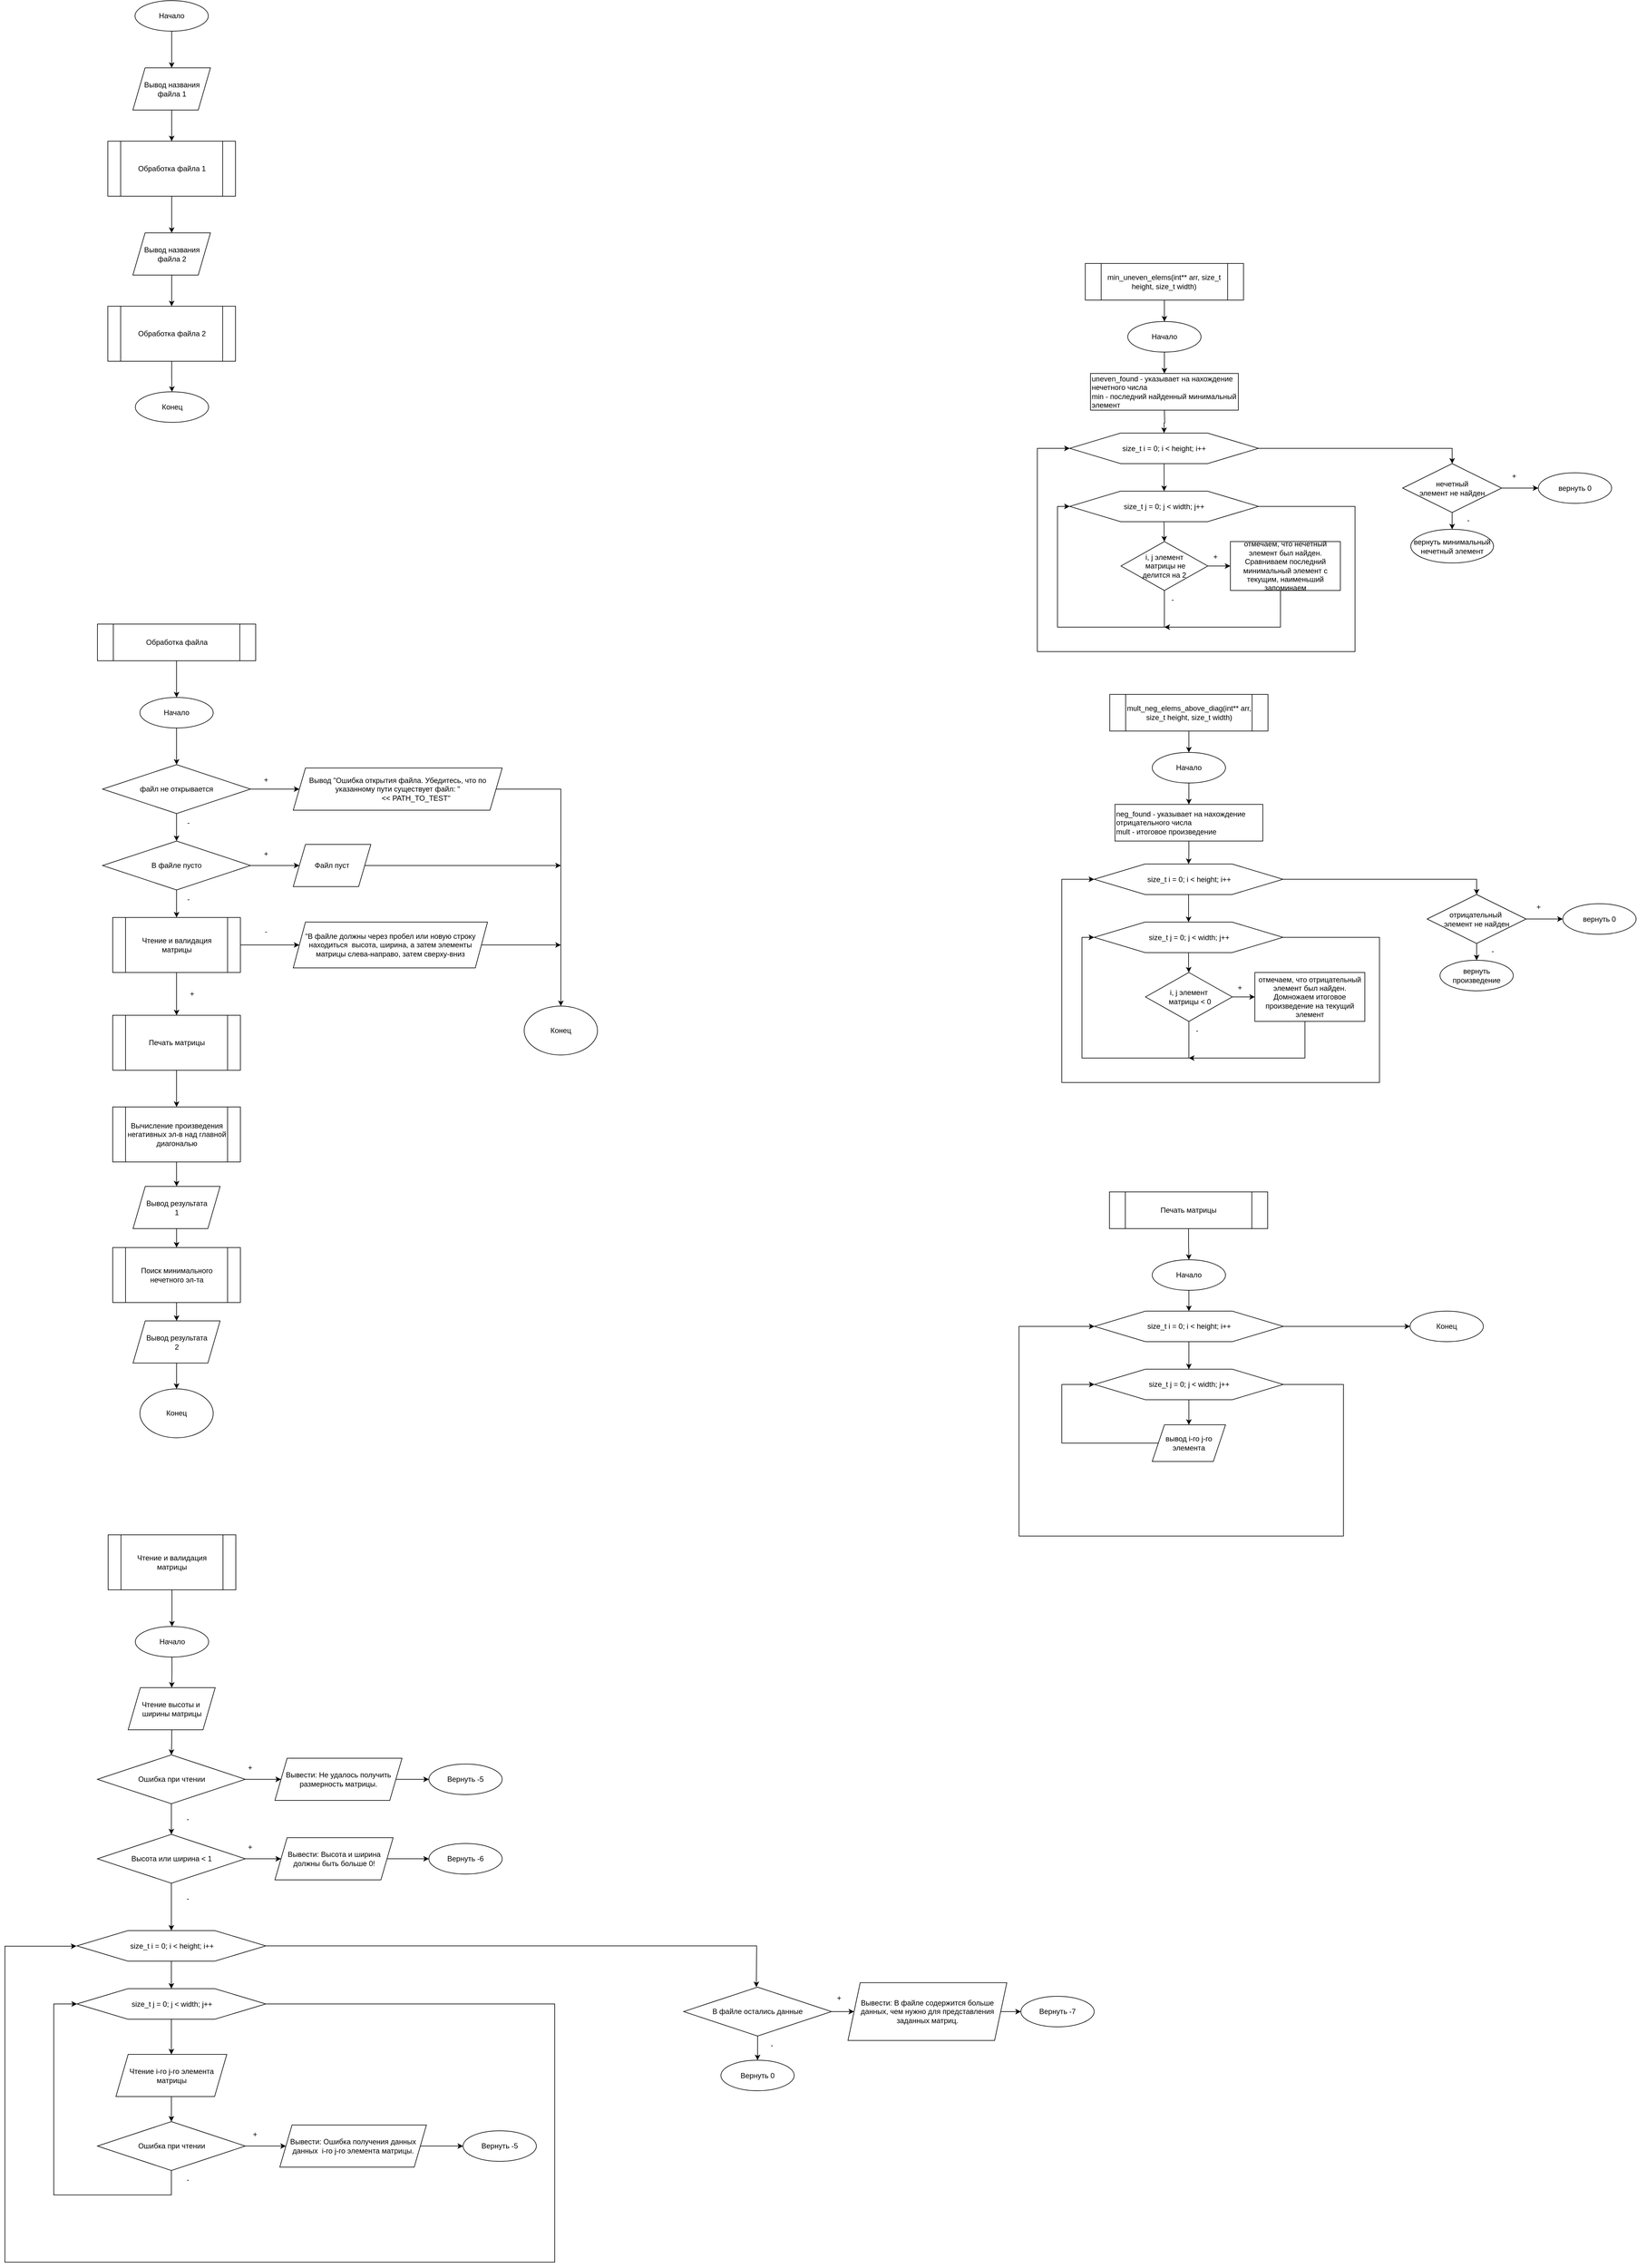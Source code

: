 <mxfile version="24.8.3">
  <diagram name="Страница — 1" id="9G-bXvZrP8w4JmJBsMfP">
    <mxGraphModel dx="5083" dy="4059" grid="1" gridSize="10" guides="1" tooltips="1" connect="1" arrows="1" fold="1" page="1" pageScale="1" pageWidth="827" pageHeight="1169" math="0" shadow="0">
      <root>
        <mxCell id="0" />
        <mxCell id="1" parent="0" />
        <mxCell id="0DGJA78Qrq_MLP5SyFKM-1" value="" style="edgeStyle=orthogonalEdgeStyle;rounded=0;orthogonalLoop=1;jettySize=auto;html=1;" parent="1" source="0DGJA78Qrq_MLP5SyFKM-2" target="0DGJA78Qrq_MLP5SyFKM-5" edge="1">
          <mxGeometry relative="1" as="geometry" />
        </mxCell>
        <mxCell id="0DGJA78Qrq_MLP5SyFKM-2" value="Начало" style="ellipse;whiteSpace=wrap;html=1;" parent="1" vertex="1">
          <mxGeometry x="351" y="20" width="120" height="50" as="geometry" />
        </mxCell>
        <mxCell id="0DGJA78Qrq_MLP5SyFKM-3" style="edgeStyle=orthogonalEdgeStyle;rounded=0;orthogonalLoop=1;jettySize=auto;html=1;" parent="1" source="0DGJA78Qrq_MLP5SyFKM-5" target="0DGJA78Qrq_MLP5SyFKM-7" edge="1">
          <mxGeometry relative="1" as="geometry" />
        </mxCell>
        <mxCell id="0DGJA78Qrq_MLP5SyFKM-4" style="edgeStyle=orthogonalEdgeStyle;rounded=0;orthogonalLoop=1;jettySize=auto;html=1;" parent="1" source="0DGJA78Qrq_MLP5SyFKM-5" target="0DGJA78Qrq_MLP5SyFKM-12" edge="1">
          <mxGeometry relative="1" as="geometry" />
        </mxCell>
        <mxCell id="0DGJA78Qrq_MLP5SyFKM-5" value="файл не открывается" style="rhombus;whiteSpace=wrap;html=1;" parent="1" vertex="1">
          <mxGeometry x="290" y="130" width="242" height="80" as="geometry" />
        </mxCell>
        <mxCell id="0DGJA78Qrq_MLP5SyFKM-6" style="edgeStyle=orthogonalEdgeStyle;rounded=0;orthogonalLoop=1;jettySize=auto;html=1;entryX=0.5;entryY=0;entryDx=0;entryDy=0;" parent="1" source="0DGJA78Qrq_MLP5SyFKM-7" target="0DGJA78Qrq_MLP5SyFKM-34" edge="1">
          <mxGeometry relative="1" as="geometry">
            <mxPoint x="1040" y="300" as="targetPoint" />
            <Array as="points">
              <mxPoint x="1040" y="170" />
            </Array>
          </mxGeometry>
        </mxCell>
        <mxCell id="0DGJA78Qrq_MLP5SyFKM-7" value="Вывод &quot;&lt;span style=&quot;background-color: initial;&quot;&gt;Ошибка открытия файла. Убедитесь, что по указанному пути существует файл: &quot;&lt;/span&gt;&lt;div&gt;&amp;nbsp; &amp;nbsp; &amp;nbsp; &amp;nbsp; &amp;nbsp; &amp;nbsp; &amp;nbsp; &amp;nbsp; &amp;nbsp; &amp;lt;&amp;lt; PATH_TO_TEST&quot;&lt;/div&gt;" style="shape=parallelogram;perimeter=parallelogramPerimeter;whiteSpace=wrap;html=1;fixedSize=1;" parent="1" vertex="1">
          <mxGeometry x="602" y="135.5" width="342" height="69" as="geometry" />
        </mxCell>
        <mxCell id="0DGJA78Qrq_MLP5SyFKM-8" style="edgeStyle=orthogonalEdgeStyle;rounded=0;orthogonalLoop=1;jettySize=auto;html=1;" parent="1" source="0DGJA78Qrq_MLP5SyFKM-12" target="0DGJA78Qrq_MLP5SyFKM-10" edge="1">
          <mxGeometry relative="1" as="geometry" />
        </mxCell>
        <mxCell id="0DGJA78Qrq_MLP5SyFKM-9" style="edgeStyle=orthogonalEdgeStyle;rounded=0;orthogonalLoop=1;jettySize=auto;html=1;" parent="1" source="0DGJA78Qrq_MLP5SyFKM-10" edge="1">
          <mxGeometry relative="1" as="geometry">
            <mxPoint x="1040.0" y="295" as="targetPoint" />
          </mxGeometry>
        </mxCell>
        <mxCell id="0DGJA78Qrq_MLP5SyFKM-10" value="Файл пуст" style="shape=parallelogram;perimeter=parallelogramPerimeter;whiteSpace=wrap;html=1;fixedSize=1;" parent="1" vertex="1">
          <mxGeometry x="602" y="260.5" width="127" height="69" as="geometry" />
        </mxCell>
        <mxCell id="0DGJA78Qrq_MLP5SyFKM-11" value="" style="edgeStyle=orthogonalEdgeStyle;rounded=0;orthogonalLoop=1;jettySize=auto;html=1;" parent="1" source="0DGJA78Qrq_MLP5SyFKM-12" target="0DGJA78Qrq_MLP5SyFKM-15" edge="1">
          <mxGeometry relative="1" as="geometry" />
        </mxCell>
        <mxCell id="0DGJA78Qrq_MLP5SyFKM-12" value="В файле пусто" style="rhombus;whiteSpace=wrap;html=1;" parent="1" vertex="1">
          <mxGeometry x="290" y="255" width="242" height="80" as="geometry" />
        </mxCell>
        <mxCell id="0DGJA78Qrq_MLP5SyFKM-13" value="" style="edgeStyle=orthogonalEdgeStyle;rounded=0;orthogonalLoop=1;jettySize=auto;html=1;" parent="1" source="0DGJA78Qrq_MLP5SyFKM-15" target="0DGJA78Qrq_MLP5SyFKM-17" edge="1">
          <mxGeometry relative="1" as="geometry" />
        </mxCell>
        <mxCell id="0DGJA78Qrq_MLP5SyFKM-14" value="" style="edgeStyle=orthogonalEdgeStyle;rounded=0;orthogonalLoop=1;jettySize=auto;html=1;" parent="1" source="0DGJA78Qrq_MLP5SyFKM-15" edge="1">
          <mxGeometry relative="1" as="geometry">
            <mxPoint x="411.0" y="540" as="targetPoint" />
          </mxGeometry>
        </mxCell>
        <mxCell id="0DGJA78Qrq_MLP5SyFKM-15" value="Чтение и валидация матрицы" style="shape=process;whiteSpace=wrap;html=1;backgroundOutline=1;" parent="1" vertex="1">
          <mxGeometry x="306.5" y="380" width="209" height="90" as="geometry" />
        </mxCell>
        <mxCell id="0DGJA78Qrq_MLP5SyFKM-16" style="edgeStyle=orthogonalEdgeStyle;rounded=0;orthogonalLoop=1;jettySize=auto;html=1;" parent="1" source="0DGJA78Qrq_MLP5SyFKM-17" edge="1">
          <mxGeometry relative="1" as="geometry">
            <mxPoint x="1040.0" y="425" as="targetPoint" />
          </mxGeometry>
        </mxCell>
        <mxCell id="0DGJA78Qrq_MLP5SyFKM-17" value="&quot;В файле должны через пробел или новую строку находиться&amp;nbsp; высота, ширина, а затем элементы матрицы слева-направо, затем сверху-вниз" style="shape=parallelogram;perimeter=parallelogramPerimeter;whiteSpace=wrap;html=1;fixedSize=1;" parent="1" vertex="1">
          <mxGeometry x="602" y="387.5" width="318" height="75" as="geometry" />
        </mxCell>
        <mxCell id="0DGJA78Qrq_MLP5SyFKM-34" value="Конец" style="ellipse;whiteSpace=wrap;html=1;" parent="1" vertex="1">
          <mxGeometry x="980" y="525" width="120" height="80" as="geometry" />
        </mxCell>
        <mxCell id="0DGJA78Qrq_MLP5SyFKM-43" value="+" style="text;html=1;align=center;verticalAlign=middle;resizable=0;points=[];autosize=1;strokeColor=none;fillColor=none;" parent="1" vertex="1">
          <mxGeometry x="542" y="140" width="30" height="30" as="geometry" />
        </mxCell>
        <mxCell id="0DGJA78Qrq_MLP5SyFKM-44" value="-" style="text;html=1;align=center;verticalAlign=middle;resizable=0;points=[];autosize=1;strokeColor=none;fillColor=none;" parent="1" vertex="1">
          <mxGeometry x="415" y="210" width="30" height="30" as="geometry" />
        </mxCell>
        <mxCell id="0DGJA78Qrq_MLP5SyFKM-48" value="+" style="text;html=1;align=center;verticalAlign=middle;resizable=0;points=[];autosize=1;strokeColor=none;fillColor=none;" parent="1" vertex="1">
          <mxGeometry x="542" y="260.5" width="30" height="30" as="geometry" />
        </mxCell>
        <mxCell id="0DGJA78Qrq_MLP5SyFKM-49" value="-" style="text;html=1;align=center;verticalAlign=middle;resizable=0;points=[];autosize=1;strokeColor=none;fillColor=none;" parent="1" vertex="1">
          <mxGeometry x="415" y="335" width="30" height="30" as="geometry" />
        </mxCell>
        <mxCell id="0DGJA78Qrq_MLP5SyFKM-159" value="" style="edgeStyle=orthogonalEdgeStyle;rounded=0;orthogonalLoop=1;jettySize=auto;html=1;" parent="1" source="0DGJA78Qrq_MLP5SyFKM-160" target="0DGJA78Qrq_MLP5SyFKM-162" edge="1">
          <mxGeometry relative="1" as="geometry" />
        </mxCell>
        <mxCell id="0DGJA78Qrq_MLP5SyFKM-160" value="mult_neg_elems_above_diag(int** arr, size_t height, size_t width)" style="shape=process;whiteSpace=wrap;html=1;backgroundOutline=1;" parent="1" vertex="1">
          <mxGeometry x="1938.5" y="15" width="259" height="60" as="geometry" />
        </mxCell>
        <mxCell id="0DGJA78Qrq_MLP5SyFKM-161" value="" style="edgeStyle=orthogonalEdgeStyle;rounded=0;orthogonalLoop=1;jettySize=auto;html=1;" parent="1" source="0DGJA78Qrq_MLP5SyFKM-162" target="0DGJA78Qrq_MLP5SyFKM-164" edge="1">
          <mxGeometry relative="1" as="geometry" />
        </mxCell>
        <mxCell id="0DGJA78Qrq_MLP5SyFKM-162" value="Начало" style="ellipse;whiteSpace=wrap;html=1;" parent="1" vertex="1">
          <mxGeometry x="2008" y="110" width="120" height="50" as="geometry" />
        </mxCell>
        <mxCell id="0DGJA78Qrq_MLP5SyFKM-163" value="" style="edgeStyle=orthogonalEdgeStyle;rounded=0;orthogonalLoop=1;jettySize=auto;html=1;" parent="1" source="0DGJA78Qrq_MLP5SyFKM-164" target="0DGJA78Qrq_MLP5SyFKM-167" edge="1">
          <mxGeometry relative="1" as="geometry" />
        </mxCell>
        <mxCell id="0DGJA78Qrq_MLP5SyFKM-164" value="neg_found - указывает на нахождение отрицательного числа&lt;div&gt;mult - итоговое произведение&lt;/div&gt;" style="rounded=0;whiteSpace=wrap;html=1;align=left;" parent="1" vertex="1">
          <mxGeometry x="1947" y="195" width="242" height="60" as="geometry" />
        </mxCell>
        <mxCell id="0DGJA78Qrq_MLP5SyFKM-165" value="" style="edgeStyle=orthogonalEdgeStyle;rounded=0;orthogonalLoop=1;jettySize=auto;html=1;" parent="1" source="0DGJA78Qrq_MLP5SyFKM-167" target="0DGJA78Qrq_MLP5SyFKM-170" edge="1">
          <mxGeometry relative="1" as="geometry" />
        </mxCell>
        <mxCell id="0DGJA78Qrq_MLP5SyFKM-166" value="" style="edgeStyle=orthogonalEdgeStyle;rounded=0;orthogonalLoop=1;jettySize=auto;html=1;entryX=0.5;entryY=0;entryDx=0;entryDy=0;" parent="1" source="0DGJA78Qrq_MLP5SyFKM-167" target="0DGJA78Qrq_MLP5SyFKM-178" edge="1">
          <mxGeometry relative="1" as="geometry">
            <mxPoint x="2480" y="318" as="targetPoint" />
          </mxGeometry>
        </mxCell>
        <mxCell id="0DGJA78Qrq_MLP5SyFKM-167" value="size_t i = 0; i &amp;lt; height; i++" style="verticalLabelPosition=middle;verticalAlign=middle;html=1;shape=hexagon;perimeter=hexagonPerimeter2;arcSize=6;size=0.27;labelPosition=center;align=center;" parent="1" vertex="1">
          <mxGeometry x="1913" y="292.5" width="309" height="50" as="geometry" />
        </mxCell>
        <mxCell id="0DGJA78Qrq_MLP5SyFKM-168" value="" style="edgeStyle=orthogonalEdgeStyle;rounded=0;orthogonalLoop=1;jettySize=auto;html=1;" parent="1" source="0DGJA78Qrq_MLP5SyFKM-170" target="0DGJA78Qrq_MLP5SyFKM-173" edge="1">
          <mxGeometry relative="1" as="geometry" />
        </mxCell>
        <mxCell id="0DGJA78Qrq_MLP5SyFKM-169" style="edgeStyle=orthogonalEdgeStyle;rounded=0;orthogonalLoop=1;jettySize=auto;html=1;exitX=1;exitY=0.5;exitDx=0;exitDy=0;entryX=0;entryY=0.5;entryDx=0;entryDy=0;" parent="1" source="0DGJA78Qrq_MLP5SyFKM-170" target="0DGJA78Qrq_MLP5SyFKM-167" edge="1">
          <mxGeometry relative="1" as="geometry">
            <Array as="points">
              <mxPoint x="2380" y="412" />
              <mxPoint x="2380" y="650" />
              <mxPoint x="1860" y="650" />
              <mxPoint x="1860" y="318" />
            </Array>
          </mxGeometry>
        </mxCell>
        <mxCell id="0DGJA78Qrq_MLP5SyFKM-170" value="size_t j = 0; j &amp;lt; width; j++" style="verticalLabelPosition=middle;verticalAlign=middle;html=1;shape=hexagon;perimeter=hexagonPerimeter2;arcSize=6;size=0.27;labelPosition=center;align=center;" parent="1" vertex="1">
          <mxGeometry x="1913" y="387.5" width="309" height="50" as="geometry" />
        </mxCell>
        <mxCell id="0DGJA78Qrq_MLP5SyFKM-171" value="" style="edgeStyle=orthogonalEdgeStyle;rounded=0;orthogonalLoop=1;jettySize=auto;html=1;" parent="1" source="0DGJA78Qrq_MLP5SyFKM-173" target="0DGJA78Qrq_MLP5SyFKM-175" edge="1">
          <mxGeometry relative="1" as="geometry" />
        </mxCell>
        <mxCell id="0DGJA78Qrq_MLP5SyFKM-172" style="edgeStyle=orthogonalEdgeStyle;rounded=0;orthogonalLoop=1;jettySize=auto;html=1;entryX=0;entryY=0.5;entryDx=0;entryDy=0;" parent="1" source="0DGJA78Qrq_MLP5SyFKM-173" target="0DGJA78Qrq_MLP5SyFKM-170" edge="1">
          <mxGeometry relative="1" as="geometry">
            <Array as="points">
              <mxPoint x="2068" y="610" />
              <mxPoint x="1893" y="610" />
              <mxPoint x="1893" y="413" />
            </Array>
          </mxGeometry>
        </mxCell>
        <mxCell id="0DGJA78Qrq_MLP5SyFKM-173" value="i, j элемент&lt;div&gt;&amp;nbsp;матрицы&amp;nbsp;&lt;span style=&quot;background-color: initial;&quot;&gt;&amp;lt; 0&lt;/span&gt;&lt;/div&gt;" style="rhombus;whiteSpace=wrap;html=1;" parent="1" vertex="1">
          <mxGeometry x="1997" y="470" width="142" height="80" as="geometry" />
        </mxCell>
        <mxCell id="0DGJA78Qrq_MLP5SyFKM-174" style="edgeStyle=orthogonalEdgeStyle;rounded=0;orthogonalLoop=1;jettySize=auto;html=1;" parent="1" edge="1">
          <mxGeometry relative="1" as="geometry">
            <mxPoint x="2068" y="610" as="targetPoint" />
            <mxPoint x="2258" y="550.0" as="sourcePoint" />
            <Array as="points">
              <mxPoint x="2258" y="610" />
            </Array>
          </mxGeometry>
        </mxCell>
        <mxCell id="0DGJA78Qrq_MLP5SyFKM-175" value="отмечаем, что отрицательный элемент был найден.&lt;div&gt;Домножаем итоговое произведение на текущий элемент&lt;/div&gt;" style="rounded=0;whiteSpace=wrap;html=1;" parent="1" vertex="1">
          <mxGeometry x="2176" y="470" width="180" height="80" as="geometry" />
        </mxCell>
        <mxCell id="0DGJA78Qrq_MLP5SyFKM-176" value="" style="edgeStyle=orthogonalEdgeStyle;rounded=0;orthogonalLoop=1;jettySize=auto;html=1;" parent="1" source="0DGJA78Qrq_MLP5SyFKM-178" target="0DGJA78Qrq_MLP5SyFKM-181" edge="1">
          <mxGeometry relative="1" as="geometry" />
        </mxCell>
        <mxCell id="0DGJA78Qrq_MLP5SyFKM-177" value="" style="edgeStyle=orthogonalEdgeStyle;rounded=0;orthogonalLoop=1;jettySize=auto;html=1;" parent="1" source="0DGJA78Qrq_MLP5SyFKM-178" target="0DGJA78Qrq_MLP5SyFKM-182" edge="1">
          <mxGeometry relative="1" as="geometry" />
        </mxCell>
        <mxCell id="0DGJA78Qrq_MLP5SyFKM-178" value="отрицательный&amp;nbsp;&lt;div&gt;элемент не&amp;nbsp;&lt;span style=&quot;background-color: initial;&quot;&gt;найден&lt;/span&gt;&lt;/div&gt;" style="rhombus;whiteSpace=wrap;html=1;" parent="1" vertex="1">
          <mxGeometry x="2458" y="342.5" width="162" height="80" as="geometry" />
        </mxCell>
        <mxCell id="0DGJA78Qrq_MLP5SyFKM-179" value="+" style="text;html=1;align=center;verticalAlign=middle;resizable=0;points=[];autosize=1;strokeColor=none;fillColor=none;" parent="1" vertex="1">
          <mxGeometry x="2136" y="480" width="30" height="30" as="geometry" />
        </mxCell>
        <mxCell id="0DGJA78Qrq_MLP5SyFKM-180" value="-" style="text;html=1;align=center;verticalAlign=middle;resizable=0;points=[];autosize=1;strokeColor=none;fillColor=none;" parent="1" vertex="1">
          <mxGeometry x="2066" y="550" width="30" height="30" as="geometry" />
        </mxCell>
        <mxCell id="0DGJA78Qrq_MLP5SyFKM-181" value="вернуть 0" style="ellipse;whiteSpace=wrap;html=1;" parent="1" vertex="1">
          <mxGeometry x="2680" y="357.5" width="120" height="50" as="geometry" />
        </mxCell>
        <mxCell id="0DGJA78Qrq_MLP5SyFKM-182" value="вернуть произведение" style="ellipse;whiteSpace=wrap;html=1;" parent="1" vertex="1">
          <mxGeometry x="2479" y="450" width="120" height="50" as="geometry" />
        </mxCell>
        <mxCell id="0DGJA78Qrq_MLP5SyFKM-183" value="+" style="text;html=1;align=center;verticalAlign=middle;resizable=0;points=[];autosize=1;strokeColor=none;fillColor=none;" parent="1" vertex="1">
          <mxGeometry x="2625" y="348" width="30" height="30" as="geometry" />
        </mxCell>
        <mxCell id="0DGJA78Qrq_MLP5SyFKM-184" value="-" style="text;html=1;align=center;verticalAlign=middle;resizable=0;points=[];autosize=1;strokeColor=none;fillColor=none;" parent="1" vertex="1">
          <mxGeometry x="2550" y="420" width="30" height="30" as="geometry" />
        </mxCell>
        <mxCell id="0DGJA78Qrq_MLP5SyFKM-185" value="" style="edgeStyle=orthogonalEdgeStyle;rounded=0;orthogonalLoop=1;jettySize=auto;html=1;" parent="1" source="0DGJA78Qrq_MLP5SyFKM-186" target="0DGJA78Qrq_MLP5SyFKM-188" edge="1">
          <mxGeometry relative="1" as="geometry" />
        </mxCell>
        <mxCell id="0DGJA78Qrq_MLP5SyFKM-186" value="min_uneven_elems(int** arr, size_t height, size_t width)" style="shape=process;whiteSpace=wrap;html=1;backgroundOutline=1;" parent="1" vertex="1">
          <mxGeometry x="1898.44" y="-690" width="259" height="60" as="geometry" />
        </mxCell>
        <mxCell id="0DGJA78Qrq_MLP5SyFKM-187" value="" style="edgeStyle=orthogonalEdgeStyle;rounded=0;orthogonalLoop=1;jettySize=auto;html=1;" parent="1" source="0DGJA78Qrq_MLP5SyFKM-188" target="0DGJA78Qrq_MLP5SyFKM-189" edge="1">
          <mxGeometry relative="1" as="geometry" />
        </mxCell>
        <mxCell id="0DGJA78Qrq_MLP5SyFKM-188" value="Начало" style="ellipse;whiteSpace=wrap;html=1;" parent="1" vertex="1">
          <mxGeometry x="1967.94" y="-595" width="120" height="50" as="geometry" />
        </mxCell>
        <mxCell id="0DGJA78Qrq_MLP5SyFKM-189" value="uneven_found&amp;nbsp;- указывает на нахождение нечетного числа&lt;div&gt;min - последний найденный минимальный элемент&lt;/div&gt;" style="rounded=0;whiteSpace=wrap;html=1;align=left;" parent="1" vertex="1">
          <mxGeometry x="1906.94" y="-510" width="242" height="60" as="geometry" />
        </mxCell>
        <mxCell id="0DGJA78Qrq_MLP5SyFKM-190" value="" style="edgeStyle=orthogonalEdgeStyle;rounded=0;orthogonalLoop=1;jettySize=auto;html=1;" parent="1" target="0DGJA78Qrq_MLP5SyFKM-193" edge="1">
          <mxGeometry relative="1" as="geometry">
            <mxPoint x="2027.94" y="-450" as="sourcePoint" />
          </mxGeometry>
        </mxCell>
        <mxCell id="0DGJA78Qrq_MLP5SyFKM-191" value="" style="edgeStyle=orthogonalEdgeStyle;rounded=0;orthogonalLoop=1;jettySize=auto;html=1;" parent="1" source="0DGJA78Qrq_MLP5SyFKM-193" target="0DGJA78Qrq_MLP5SyFKM-196" edge="1">
          <mxGeometry relative="1" as="geometry" />
        </mxCell>
        <mxCell id="0DGJA78Qrq_MLP5SyFKM-192" value="" style="edgeStyle=orthogonalEdgeStyle;rounded=0;orthogonalLoop=1;jettySize=auto;html=1;entryX=0.5;entryY=0;entryDx=0;entryDy=0;" parent="1" source="0DGJA78Qrq_MLP5SyFKM-193" target="0DGJA78Qrq_MLP5SyFKM-204" edge="1">
          <mxGeometry relative="1" as="geometry">
            <mxPoint x="2439.94" y="-387" as="targetPoint" />
          </mxGeometry>
        </mxCell>
        <mxCell id="0DGJA78Qrq_MLP5SyFKM-193" value="size_t i = 0; i &amp;lt; height; i++" style="verticalLabelPosition=middle;verticalAlign=middle;html=1;shape=hexagon;perimeter=hexagonPerimeter2;arcSize=6;size=0.27;labelPosition=center;align=center;" parent="1" vertex="1">
          <mxGeometry x="1872.94" y="-412.5" width="309" height="50" as="geometry" />
        </mxCell>
        <mxCell id="0DGJA78Qrq_MLP5SyFKM-194" value="" style="edgeStyle=orthogonalEdgeStyle;rounded=0;orthogonalLoop=1;jettySize=auto;html=1;" parent="1" source="0DGJA78Qrq_MLP5SyFKM-196" target="0DGJA78Qrq_MLP5SyFKM-199" edge="1">
          <mxGeometry relative="1" as="geometry" />
        </mxCell>
        <mxCell id="0DGJA78Qrq_MLP5SyFKM-195" style="edgeStyle=orthogonalEdgeStyle;rounded=0;orthogonalLoop=1;jettySize=auto;html=1;exitX=1;exitY=0.5;exitDx=0;exitDy=0;entryX=0;entryY=0.5;entryDx=0;entryDy=0;" parent="1" source="0DGJA78Qrq_MLP5SyFKM-196" target="0DGJA78Qrq_MLP5SyFKM-193" edge="1">
          <mxGeometry relative="1" as="geometry">
            <Array as="points">
              <mxPoint x="2339.94" y="-293" />
              <mxPoint x="2339.94" y="-55" />
              <mxPoint x="1819.94" y="-55" />
              <mxPoint x="1819.94" y="-387" />
            </Array>
          </mxGeometry>
        </mxCell>
        <mxCell id="0DGJA78Qrq_MLP5SyFKM-196" value="size_t j = 0; j &amp;lt; width; j++" style="verticalLabelPosition=middle;verticalAlign=middle;html=1;shape=hexagon;perimeter=hexagonPerimeter2;arcSize=6;size=0.27;labelPosition=center;align=center;" parent="1" vertex="1">
          <mxGeometry x="1872.94" y="-317.5" width="309" height="50" as="geometry" />
        </mxCell>
        <mxCell id="0DGJA78Qrq_MLP5SyFKM-197" value="" style="edgeStyle=orthogonalEdgeStyle;rounded=0;orthogonalLoop=1;jettySize=auto;html=1;" parent="1" source="0DGJA78Qrq_MLP5SyFKM-199" target="0DGJA78Qrq_MLP5SyFKM-201" edge="1">
          <mxGeometry relative="1" as="geometry" />
        </mxCell>
        <mxCell id="0DGJA78Qrq_MLP5SyFKM-198" style="edgeStyle=orthogonalEdgeStyle;rounded=0;orthogonalLoop=1;jettySize=auto;html=1;entryX=0;entryY=0.5;entryDx=0;entryDy=0;" parent="1" source="0DGJA78Qrq_MLP5SyFKM-199" target="0DGJA78Qrq_MLP5SyFKM-196" edge="1">
          <mxGeometry relative="1" as="geometry">
            <Array as="points">
              <mxPoint x="2027.94" y="-95" />
              <mxPoint x="1852.94" y="-95" />
              <mxPoint x="1852.94" y="-292" />
            </Array>
          </mxGeometry>
        </mxCell>
        <mxCell id="0DGJA78Qrq_MLP5SyFKM-199" value="i, j элемент&lt;div&gt;&amp;nbsp;матрицы не&lt;/div&gt;&lt;div&gt;делится на 2&lt;/div&gt;" style="rhombus;whiteSpace=wrap;html=1;" parent="1" vertex="1">
          <mxGeometry x="1956.94" y="-235" width="142" height="80" as="geometry" />
        </mxCell>
        <mxCell id="0DGJA78Qrq_MLP5SyFKM-200" style="edgeStyle=orthogonalEdgeStyle;rounded=0;orthogonalLoop=1;jettySize=auto;html=1;" parent="1" edge="1">
          <mxGeometry relative="1" as="geometry">
            <mxPoint x="2027.94" y="-95" as="targetPoint" />
            <mxPoint x="2217.94" y="-155" as="sourcePoint" />
            <Array as="points">
              <mxPoint x="2217.94" y="-95" />
            </Array>
          </mxGeometry>
        </mxCell>
        <mxCell id="0DGJA78Qrq_MLP5SyFKM-201" value="отмечаем, что нечетный элемент был найден.&lt;div&gt;Сравниваем последний минимальный элемент с текущим, наименьший запоминаем&lt;/div&gt;" style="rounded=0;whiteSpace=wrap;html=1;" parent="1" vertex="1">
          <mxGeometry x="2135.94" y="-235" width="180" height="80" as="geometry" />
        </mxCell>
        <mxCell id="0DGJA78Qrq_MLP5SyFKM-202" value="" style="edgeStyle=orthogonalEdgeStyle;rounded=0;orthogonalLoop=1;jettySize=auto;html=1;" parent="1" source="0DGJA78Qrq_MLP5SyFKM-204" target="0DGJA78Qrq_MLP5SyFKM-207" edge="1">
          <mxGeometry relative="1" as="geometry" />
        </mxCell>
        <mxCell id="0DGJA78Qrq_MLP5SyFKM-203" value="" style="edgeStyle=orthogonalEdgeStyle;rounded=0;orthogonalLoop=1;jettySize=auto;html=1;" parent="1" source="0DGJA78Qrq_MLP5SyFKM-204" target="0DGJA78Qrq_MLP5SyFKM-208" edge="1">
          <mxGeometry relative="1" as="geometry" />
        </mxCell>
        <mxCell id="0DGJA78Qrq_MLP5SyFKM-204" value="нечетный&lt;div&gt;элемент не&amp;nbsp;&lt;span style=&quot;background-color: initial;&quot;&gt;найден&lt;/span&gt;&lt;/div&gt;" style="rhombus;whiteSpace=wrap;html=1;" parent="1" vertex="1">
          <mxGeometry x="2417.94" y="-362.5" width="162" height="80" as="geometry" />
        </mxCell>
        <mxCell id="0DGJA78Qrq_MLP5SyFKM-205" value="+" style="text;html=1;align=center;verticalAlign=middle;resizable=0;points=[];autosize=1;strokeColor=none;fillColor=none;" parent="1" vertex="1">
          <mxGeometry x="2095.94" y="-225" width="30" height="30" as="geometry" />
        </mxCell>
        <mxCell id="0DGJA78Qrq_MLP5SyFKM-206" value="-" style="text;html=1;align=center;verticalAlign=middle;resizable=0;points=[];autosize=1;strokeColor=none;fillColor=none;" parent="1" vertex="1">
          <mxGeometry x="2025.94" y="-155" width="30" height="30" as="geometry" />
        </mxCell>
        <mxCell id="0DGJA78Qrq_MLP5SyFKM-207" value="вернуть 0" style="ellipse;whiteSpace=wrap;html=1;" parent="1" vertex="1">
          <mxGeometry x="2639.94" y="-347.5" width="120" height="50" as="geometry" />
        </mxCell>
        <mxCell id="0DGJA78Qrq_MLP5SyFKM-208" value="вернуть минимальный нечетный элемент" style="ellipse;whiteSpace=wrap;html=1;" parent="1" vertex="1">
          <mxGeometry x="2431.19" y="-255" width="135.5" height="55" as="geometry" />
        </mxCell>
        <mxCell id="0DGJA78Qrq_MLP5SyFKM-209" value="+" style="text;html=1;align=center;verticalAlign=middle;resizable=0;points=[];autosize=1;strokeColor=none;fillColor=none;" parent="1" vertex="1">
          <mxGeometry x="2584.94" y="-357" width="30" height="30" as="geometry" />
        </mxCell>
        <mxCell id="0DGJA78Qrq_MLP5SyFKM-210" value="-" style="text;html=1;align=center;verticalAlign=middle;resizable=0;points=[];autosize=1;strokeColor=none;fillColor=none;" parent="1" vertex="1">
          <mxGeometry x="2509.94" y="-285" width="30" height="30" as="geometry" />
        </mxCell>
        <mxCell id="OdcjYKPeQlNx4mJrNuw9-3" style="edgeStyle=orthogonalEdgeStyle;rounded=0;orthogonalLoop=1;jettySize=auto;html=1;" edge="1" parent="1" source="OdcjYKPeQlNx4mJrNuw9-1" target="OdcjYKPeQlNx4mJrNuw9-2">
          <mxGeometry relative="1" as="geometry" />
        </mxCell>
        <mxCell id="OdcjYKPeQlNx4mJrNuw9-1" value="Начало" style="ellipse;whiteSpace=wrap;html=1;" vertex="1" parent="1">
          <mxGeometry x="343" y="-1120" width="120" height="50" as="geometry" />
        </mxCell>
        <mxCell id="OdcjYKPeQlNx4mJrNuw9-5" style="edgeStyle=orthogonalEdgeStyle;rounded=0;orthogonalLoop=1;jettySize=auto;html=1;" edge="1" parent="1" source="OdcjYKPeQlNx4mJrNuw9-2" target="OdcjYKPeQlNx4mJrNuw9-4">
          <mxGeometry relative="1" as="geometry" />
        </mxCell>
        <mxCell id="OdcjYKPeQlNx4mJrNuw9-2" value="Вывод названия&lt;div&gt;файла 1&lt;/div&gt;" style="shape=parallelogram;perimeter=parallelogramPerimeter;whiteSpace=wrap;html=1;fixedSize=1;" vertex="1" parent="1">
          <mxGeometry x="339.5" y="-1010" width="127" height="69" as="geometry" />
        </mxCell>
        <mxCell id="OdcjYKPeQlNx4mJrNuw9-9" style="edgeStyle=orthogonalEdgeStyle;rounded=0;orthogonalLoop=1;jettySize=auto;html=1;" edge="1" parent="1" source="OdcjYKPeQlNx4mJrNuw9-4" target="OdcjYKPeQlNx4mJrNuw9-7">
          <mxGeometry relative="1" as="geometry" />
        </mxCell>
        <mxCell id="OdcjYKPeQlNx4mJrNuw9-4" value="Обработка файла 1" style="shape=process;whiteSpace=wrap;html=1;backgroundOutline=1;" vertex="1" parent="1">
          <mxGeometry x="298.5" y="-890" width="209" height="90" as="geometry" />
        </mxCell>
        <mxCell id="OdcjYKPeQlNx4mJrNuw9-6" style="edgeStyle=orthogonalEdgeStyle;rounded=0;orthogonalLoop=1;jettySize=auto;html=1;" edge="1" source="OdcjYKPeQlNx4mJrNuw9-7" target="OdcjYKPeQlNx4mJrNuw9-8" parent="1">
          <mxGeometry relative="1" as="geometry" />
        </mxCell>
        <mxCell id="OdcjYKPeQlNx4mJrNuw9-7" value="Вывод названия&lt;div&gt;файла 2&lt;/div&gt;" style="shape=parallelogram;perimeter=parallelogramPerimeter;whiteSpace=wrap;html=1;fixedSize=1;" vertex="1" parent="1">
          <mxGeometry x="339.5" y="-740" width="127" height="69" as="geometry" />
        </mxCell>
        <mxCell id="OdcjYKPeQlNx4mJrNuw9-11" value="" style="edgeStyle=orthogonalEdgeStyle;rounded=0;orthogonalLoop=1;jettySize=auto;html=1;" edge="1" parent="1" source="OdcjYKPeQlNx4mJrNuw9-8" target="OdcjYKPeQlNx4mJrNuw9-10">
          <mxGeometry relative="1" as="geometry" />
        </mxCell>
        <mxCell id="OdcjYKPeQlNx4mJrNuw9-8" value="Обработка файла 2" style="shape=process;whiteSpace=wrap;html=1;backgroundOutline=1;" vertex="1" parent="1">
          <mxGeometry x="298.5" y="-620" width="209" height="90" as="geometry" />
        </mxCell>
        <mxCell id="OdcjYKPeQlNx4mJrNuw9-10" value="Конец" style="ellipse;whiteSpace=wrap;html=1;" vertex="1" parent="1">
          <mxGeometry x="343.5" y="-480" width="120" height="50" as="geometry" />
        </mxCell>
        <mxCell id="OdcjYKPeQlNx4mJrNuw9-12" value="-" style="text;html=1;align=center;verticalAlign=middle;resizable=0;points=[];autosize=1;strokeColor=none;fillColor=none;" vertex="1" parent="1">
          <mxGeometry x="542" y="387.5" width="30" height="30" as="geometry" />
        </mxCell>
        <mxCell id="OdcjYKPeQlNx4mJrNuw9-13" value="+" style="text;html=1;align=center;verticalAlign=middle;resizable=0;points=[];autosize=1;strokeColor=none;fillColor=none;" vertex="1" parent="1">
          <mxGeometry x="421.26" y="490" width="30" height="30" as="geometry" />
        </mxCell>
        <mxCell id="OdcjYKPeQlNx4mJrNuw9-16" value="" style="edgeStyle=orthogonalEdgeStyle;rounded=0;orthogonalLoop=1;jettySize=auto;html=1;" edge="1" parent="1" source="OdcjYKPeQlNx4mJrNuw9-14" target="OdcjYKPeQlNx4mJrNuw9-15">
          <mxGeometry relative="1" as="geometry" />
        </mxCell>
        <mxCell id="OdcjYKPeQlNx4mJrNuw9-14" value="Печать матрицы" style="shape=process;whiteSpace=wrap;html=1;backgroundOutline=1;" vertex="1" parent="1">
          <mxGeometry x="306.5" y="540" width="209" height="90" as="geometry" />
        </mxCell>
        <mxCell id="OdcjYKPeQlNx4mJrNuw9-21" value="" style="edgeStyle=orthogonalEdgeStyle;rounded=0;orthogonalLoop=1;jettySize=auto;html=1;" edge="1" parent="1" source="OdcjYKPeQlNx4mJrNuw9-15" target="OdcjYKPeQlNx4mJrNuw9-20">
          <mxGeometry relative="1" as="geometry" />
        </mxCell>
        <mxCell id="OdcjYKPeQlNx4mJrNuw9-15" value="Вычисление произведения&lt;div&gt;негативных эл-в над главной&lt;/div&gt;&lt;div&gt;диагональю&lt;/div&gt;" style="shape=process;whiteSpace=wrap;html=1;backgroundOutline=1;" vertex="1" parent="1">
          <mxGeometry x="306.5" y="690" width="209" height="90" as="geometry" />
        </mxCell>
        <mxCell id="OdcjYKPeQlNx4mJrNuw9-24" value="" style="edgeStyle=orthogonalEdgeStyle;rounded=0;orthogonalLoop=1;jettySize=auto;html=1;" edge="1" parent="1" source="OdcjYKPeQlNx4mJrNuw9-17" target="OdcjYKPeQlNx4mJrNuw9-23">
          <mxGeometry relative="1" as="geometry" />
        </mxCell>
        <mxCell id="OdcjYKPeQlNx4mJrNuw9-17" value="Поиск минимального нечетного эл-та" style="shape=process;whiteSpace=wrap;html=1;backgroundOutline=1;" vertex="1" parent="1">
          <mxGeometry x="306.5" y="920" width="209" height="90" as="geometry" />
        </mxCell>
        <mxCell id="OdcjYKPeQlNx4mJrNuw9-22" value="" style="edgeStyle=orthogonalEdgeStyle;rounded=0;orthogonalLoop=1;jettySize=auto;html=1;" edge="1" parent="1" source="OdcjYKPeQlNx4mJrNuw9-20" target="OdcjYKPeQlNx4mJrNuw9-17">
          <mxGeometry relative="1" as="geometry" />
        </mxCell>
        <mxCell id="OdcjYKPeQlNx4mJrNuw9-20" value="Вывод результата&lt;div&gt;1&lt;/div&gt;" style="shape=parallelogram;perimeter=parallelogramPerimeter;whiteSpace=wrap;html=1;fixedSize=1;" vertex="1" parent="1">
          <mxGeometry x="339.75" y="820" width="142.5" height="69" as="geometry" />
        </mxCell>
        <mxCell id="OdcjYKPeQlNx4mJrNuw9-26" value="" style="edgeStyle=orthogonalEdgeStyle;rounded=0;orthogonalLoop=1;jettySize=auto;html=1;" edge="1" parent="1" source="OdcjYKPeQlNx4mJrNuw9-23" target="OdcjYKPeQlNx4mJrNuw9-25">
          <mxGeometry relative="1" as="geometry" />
        </mxCell>
        <mxCell id="OdcjYKPeQlNx4mJrNuw9-23" value="Вывод результата&lt;div&gt;2&lt;/div&gt;" style="shape=parallelogram;perimeter=parallelogramPerimeter;whiteSpace=wrap;html=1;fixedSize=1;" vertex="1" parent="1">
          <mxGeometry x="339.75" y="1040" width="142.5" height="69" as="geometry" />
        </mxCell>
        <mxCell id="OdcjYKPeQlNx4mJrNuw9-25" value="Конец" style="ellipse;whiteSpace=wrap;html=1;" vertex="1" parent="1">
          <mxGeometry x="351" y="1151.25" width="120" height="80" as="geometry" />
        </mxCell>
        <mxCell id="OdcjYKPeQlNx4mJrNuw9-28" value="" style="edgeStyle=orthogonalEdgeStyle;rounded=0;orthogonalLoop=1;jettySize=auto;html=1;" edge="1" parent="1" source="OdcjYKPeQlNx4mJrNuw9-27" target="0DGJA78Qrq_MLP5SyFKM-2">
          <mxGeometry relative="1" as="geometry" />
        </mxCell>
        <mxCell id="OdcjYKPeQlNx4mJrNuw9-27" value="Обработка файла" style="shape=process;whiteSpace=wrap;html=1;backgroundOutline=1;" vertex="1" parent="1">
          <mxGeometry x="281.5" y="-100" width="259" height="60" as="geometry" />
        </mxCell>
        <mxCell id="OdcjYKPeQlNx4mJrNuw9-31" value="" style="edgeStyle=orthogonalEdgeStyle;rounded=0;orthogonalLoop=1;jettySize=auto;html=1;" edge="1" parent="1" source="OdcjYKPeQlNx4mJrNuw9-29" target="OdcjYKPeQlNx4mJrNuw9-30">
          <mxGeometry relative="1" as="geometry" />
        </mxCell>
        <mxCell id="OdcjYKPeQlNx4mJrNuw9-29" value="Чтение и валидация матрицы" style="shape=process;whiteSpace=wrap;html=1;backgroundOutline=1;" vertex="1" parent="1">
          <mxGeometry x="299" y="1390" width="209" height="90" as="geometry" />
        </mxCell>
        <mxCell id="OdcjYKPeQlNx4mJrNuw9-33" value="" style="edgeStyle=orthogonalEdgeStyle;rounded=0;orthogonalLoop=1;jettySize=auto;html=1;" edge="1" parent="1" source="OdcjYKPeQlNx4mJrNuw9-30" target="OdcjYKPeQlNx4mJrNuw9-32">
          <mxGeometry relative="1" as="geometry" />
        </mxCell>
        <mxCell id="OdcjYKPeQlNx4mJrNuw9-30" value="Начало" style="ellipse;whiteSpace=wrap;html=1;" vertex="1" parent="1">
          <mxGeometry x="343.5" y="1540" width="120" height="50" as="geometry" />
        </mxCell>
        <mxCell id="OdcjYKPeQlNx4mJrNuw9-35" value="" style="edgeStyle=orthogonalEdgeStyle;rounded=0;orthogonalLoop=1;jettySize=auto;html=1;" edge="1" parent="1" source="OdcjYKPeQlNx4mJrNuw9-32" target="OdcjYKPeQlNx4mJrNuw9-34">
          <mxGeometry relative="1" as="geometry" />
        </mxCell>
        <mxCell id="OdcjYKPeQlNx4mJrNuw9-32" value="Чтение высоты и&amp;nbsp;&lt;div&gt;ширины матрицы&lt;/div&gt;" style="shape=parallelogram;perimeter=parallelogramPerimeter;whiteSpace=wrap;html=1;fixedSize=1;" vertex="1" parent="1">
          <mxGeometry x="331.75" y="1640" width="142.5" height="69" as="geometry" />
        </mxCell>
        <mxCell id="OdcjYKPeQlNx4mJrNuw9-37" value="" style="edgeStyle=orthogonalEdgeStyle;rounded=0;orthogonalLoop=1;jettySize=auto;html=1;" edge="1" parent="1" source="OdcjYKPeQlNx4mJrNuw9-34" target="OdcjYKPeQlNx4mJrNuw9-36">
          <mxGeometry relative="1" as="geometry" />
        </mxCell>
        <mxCell id="OdcjYKPeQlNx4mJrNuw9-45" value="" style="edgeStyle=orthogonalEdgeStyle;rounded=0;orthogonalLoop=1;jettySize=auto;html=1;" edge="1" parent="1" source="OdcjYKPeQlNx4mJrNuw9-34" target="OdcjYKPeQlNx4mJrNuw9-41">
          <mxGeometry relative="1" as="geometry" />
        </mxCell>
        <mxCell id="OdcjYKPeQlNx4mJrNuw9-34" value="Ошибка при чтении" style="rhombus;whiteSpace=wrap;html=1;" vertex="1" parent="1">
          <mxGeometry x="281.5" y="1750" width="242" height="80" as="geometry" />
        </mxCell>
        <mxCell id="OdcjYKPeQlNx4mJrNuw9-39" value="" style="edgeStyle=orthogonalEdgeStyle;rounded=0;orthogonalLoop=1;jettySize=auto;html=1;" edge="1" parent="1" source="OdcjYKPeQlNx4mJrNuw9-36" target="OdcjYKPeQlNx4mJrNuw9-38">
          <mxGeometry relative="1" as="geometry" />
        </mxCell>
        <mxCell id="OdcjYKPeQlNx4mJrNuw9-36" value="Вывести:&amp;nbsp;Не удалось получить размерность матрицы." style="shape=parallelogram;perimeter=parallelogramPerimeter;whiteSpace=wrap;html=1;fixedSize=1;" vertex="1" parent="1">
          <mxGeometry x="572" y="1755.5" width="208" height="69" as="geometry" />
        </mxCell>
        <mxCell id="OdcjYKPeQlNx4mJrNuw9-38" value="Вернуть -5" style="ellipse;whiteSpace=wrap;html=1;" vertex="1" parent="1">
          <mxGeometry x="824" y="1765" width="120" height="50" as="geometry" />
        </mxCell>
        <mxCell id="OdcjYKPeQlNx4mJrNuw9-40" value="" style="edgeStyle=orthogonalEdgeStyle;rounded=0;orthogonalLoop=1;jettySize=auto;html=1;" edge="1" source="OdcjYKPeQlNx4mJrNuw9-41" target="OdcjYKPeQlNx4mJrNuw9-43" parent="1">
          <mxGeometry relative="1" as="geometry" />
        </mxCell>
        <mxCell id="OdcjYKPeQlNx4mJrNuw9-53" value="" style="edgeStyle=orthogonalEdgeStyle;rounded=0;orthogonalLoop=1;jettySize=auto;html=1;" edge="1" parent="1" source="OdcjYKPeQlNx4mJrNuw9-41" target="OdcjYKPeQlNx4mJrNuw9-51">
          <mxGeometry relative="1" as="geometry" />
        </mxCell>
        <mxCell id="OdcjYKPeQlNx4mJrNuw9-41" value="Высота или ширина &amp;lt; 1" style="rhombus;whiteSpace=wrap;html=1;" vertex="1" parent="1">
          <mxGeometry x="281.5" y="1880" width="242" height="80" as="geometry" />
        </mxCell>
        <mxCell id="OdcjYKPeQlNx4mJrNuw9-42" value="" style="edgeStyle=orthogonalEdgeStyle;rounded=0;orthogonalLoop=1;jettySize=auto;html=1;" edge="1" source="OdcjYKPeQlNx4mJrNuw9-43" target="OdcjYKPeQlNx4mJrNuw9-44" parent="1">
          <mxGeometry relative="1" as="geometry" />
        </mxCell>
        <mxCell id="OdcjYKPeQlNx4mJrNuw9-43" value="Вывести:&amp;nbsp;Высота и ширина должны быть больше 0!" style="shape=parallelogram;perimeter=parallelogramPerimeter;whiteSpace=wrap;html=1;fixedSize=1;" vertex="1" parent="1">
          <mxGeometry x="572" y="1885.5" width="193.5" height="69" as="geometry" />
        </mxCell>
        <mxCell id="OdcjYKPeQlNx4mJrNuw9-44" value="Вернуть -6" style="ellipse;whiteSpace=wrap;html=1;" vertex="1" parent="1">
          <mxGeometry x="824" y="1895" width="120" height="50" as="geometry" />
        </mxCell>
        <mxCell id="OdcjYKPeQlNx4mJrNuw9-46" value="-" style="text;html=1;align=center;verticalAlign=middle;resizable=0;points=[];autosize=1;strokeColor=none;fillColor=none;" vertex="1" parent="1">
          <mxGeometry x="414" y="1840" width="30" height="30" as="geometry" />
        </mxCell>
        <mxCell id="OdcjYKPeQlNx4mJrNuw9-47" value="+" style="text;html=1;align=center;verticalAlign=middle;resizable=0;points=[];autosize=1;strokeColor=none;fillColor=none;" vertex="1" parent="1">
          <mxGeometry x="515.5" y="1755.5" width="30" height="30" as="geometry" />
        </mxCell>
        <mxCell id="OdcjYKPeQlNx4mJrNuw9-48" value="+" style="text;html=1;align=center;verticalAlign=middle;resizable=0;points=[];autosize=1;strokeColor=none;fillColor=none;" vertex="1" parent="1">
          <mxGeometry x="515.5" y="1885.5" width="30" height="30" as="geometry" />
        </mxCell>
        <mxCell id="OdcjYKPeQlNx4mJrNuw9-50" value="" style="edgeStyle=orthogonalEdgeStyle;rounded=0;orthogonalLoop=1;jettySize=auto;html=1;" edge="1" source="OdcjYKPeQlNx4mJrNuw9-51" target="OdcjYKPeQlNx4mJrNuw9-52" parent="1">
          <mxGeometry relative="1" as="geometry" />
        </mxCell>
        <mxCell id="OdcjYKPeQlNx4mJrNuw9-67" style="edgeStyle=orthogonalEdgeStyle;rounded=0;orthogonalLoop=1;jettySize=auto;html=1;" edge="1" parent="1" source="OdcjYKPeQlNx4mJrNuw9-51">
          <mxGeometry relative="1" as="geometry">
            <mxPoint x="1360" y="2130" as="targetPoint" />
          </mxGeometry>
        </mxCell>
        <mxCell id="OdcjYKPeQlNx4mJrNuw9-51" value="size_t i = 0; i &amp;lt; height; i++" style="verticalLabelPosition=middle;verticalAlign=middle;html=1;shape=hexagon;perimeter=hexagonPerimeter2;arcSize=6;size=0.27;labelPosition=center;align=center;" vertex="1" parent="1">
          <mxGeometry x="248" y="2037.5" width="309" height="50" as="geometry" />
        </mxCell>
        <mxCell id="OdcjYKPeQlNx4mJrNuw9-55" value="" style="edgeStyle=orthogonalEdgeStyle;rounded=0;orthogonalLoop=1;jettySize=auto;html=1;" edge="1" parent="1" source="OdcjYKPeQlNx4mJrNuw9-52" target="OdcjYKPeQlNx4mJrNuw9-54">
          <mxGeometry relative="1" as="geometry" />
        </mxCell>
        <mxCell id="OdcjYKPeQlNx4mJrNuw9-66" style="edgeStyle=orthogonalEdgeStyle;rounded=0;orthogonalLoop=1;jettySize=auto;html=1;entryX=-0.003;entryY=0.505;entryDx=0;entryDy=0;entryPerimeter=0;" edge="1" parent="1" source="OdcjYKPeQlNx4mJrNuw9-52" target="OdcjYKPeQlNx4mJrNuw9-51">
          <mxGeometry relative="1" as="geometry">
            <mxPoint x="240" y="2063" as="targetPoint" />
            <Array as="points">
              <mxPoint x="1030" y="2158" />
              <mxPoint x="1030" y="2580" />
              <mxPoint x="130" y="2580" />
              <mxPoint x="130" y="2063" />
              <mxPoint x="240" y="2063" />
            </Array>
          </mxGeometry>
        </mxCell>
        <mxCell id="OdcjYKPeQlNx4mJrNuw9-52" value="size_t j = 0; j &amp;lt; width; j++" style="verticalLabelPosition=middle;verticalAlign=middle;html=1;shape=hexagon;perimeter=hexagonPerimeter2;arcSize=6;size=0.27;labelPosition=center;align=center;" vertex="1" parent="1">
          <mxGeometry x="248" y="2132.5" width="309" height="50" as="geometry" />
        </mxCell>
        <mxCell id="OdcjYKPeQlNx4mJrNuw9-63" value="" style="edgeStyle=orthogonalEdgeStyle;rounded=0;orthogonalLoop=1;jettySize=auto;html=1;" edge="1" parent="1" source="OdcjYKPeQlNx4mJrNuw9-54" target="OdcjYKPeQlNx4mJrNuw9-56">
          <mxGeometry relative="1" as="geometry" />
        </mxCell>
        <mxCell id="OdcjYKPeQlNx4mJrNuw9-54" value="Чтение i-го j-го элемента матрицы" style="shape=parallelogram;perimeter=parallelogramPerimeter;whiteSpace=wrap;html=1;fixedSize=1;" vertex="1" parent="1">
          <mxGeometry x="311.75" y="2240" width="181.5" height="69" as="geometry" />
        </mxCell>
        <mxCell id="OdcjYKPeQlNx4mJrNuw9-62" value="" style="edgeStyle=orthogonalEdgeStyle;rounded=0;orthogonalLoop=1;jettySize=auto;html=1;" edge="1" parent="1" source="OdcjYKPeQlNx4mJrNuw9-56" target="OdcjYKPeQlNx4mJrNuw9-59">
          <mxGeometry relative="1" as="geometry" />
        </mxCell>
        <mxCell id="OdcjYKPeQlNx4mJrNuw9-64" style="edgeStyle=orthogonalEdgeStyle;rounded=0;orthogonalLoop=1;jettySize=auto;html=1;entryX=0;entryY=0.5;entryDx=0;entryDy=0;" edge="1" parent="1" source="OdcjYKPeQlNx4mJrNuw9-56" target="OdcjYKPeQlNx4mJrNuw9-52">
          <mxGeometry relative="1" as="geometry">
            <Array as="points">
              <mxPoint x="402" y="2470" />
              <mxPoint x="210" y="2470" />
              <mxPoint x="210" y="2158" />
            </Array>
          </mxGeometry>
        </mxCell>
        <mxCell id="OdcjYKPeQlNx4mJrNuw9-56" value="Ошибка при чтении" style="rhombus;whiteSpace=wrap;html=1;" vertex="1" parent="1">
          <mxGeometry x="281.5" y="2350" width="242" height="80" as="geometry" />
        </mxCell>
        <mxCell id="OdcjYKPeQlNx4mJrNuw9-58" value="" style="edgeStyle=orthogonalEdgeStyle;rounded=0;orthogonalLoop=1;jettySize=auto;html=1;" edge="1" source="OdcjYKPeQlNx4mJrNuw9-59" target="OdcjYKPeQlNx4mJrNuw9-60" parent="1">
          <mxGeometry relative="1" as="geometry" />
        </mxCell>
        <mxCell id="OdcjYKPeQlNx4mJrNuw9-59" value="Вывести:&amp;nbsp;Ошибка получения данных данных&amp;nbsp; i-го j-го элемента матрицы." style="shape=parallelogram;perimeter=parallelogramPerimeter;whiteSpace=wrap;html=1;fixedSize=1;" vertex="1" parent="1">
          <mxGeometry x="580" y="2355.5" width="240" height="69" as="geometry" />
        </mxCell>
        <mxCell id="OdcjYKPeQlNx4mJrNuw9-60" value="Вернуть -5" style="ellipse;whiteSpace=wrap;html=1;" vertex="1" parent="1">
          <mxGeometry x="880" y="2365" width="120" height="50" as="geometry" />
        </mxCell>
        <mxCell id="OdcjYKPeQlNx4mJrNuw9-61" value="+" style="text;html=1;align=center;verticalAlign=middle;resizable=0;points=[];autosize=1;strokeColor=none;fillColor=none;" vertex="1" parent="1">
          <mxGeometry x="523.5" y="2355.5" width="30" height="30" as="geometry" />
        </mxCell>
        <mxCell id="OdcjYKPeQlNx4mJrNuw9-65" value="-" style="text;html=1;align=center;verticalAlign=middle;resizable=0;points=[];autosize=1;strokeColor=none;fillColor=none;" vertex="1" parent="1">
          <mxGeometry x="414" y="2430" width="30" height="30" as="geometry" />
        </mxCell>
        <mxCell id="OdcjYKPeQlNx4mJrNuw9-68" value="-" style="text;html=1;align=center;verticalAlign=middle;resizable=0;points=[];autosize=1;strokeColor=none;fillColor=none;" vertex="1" parent="1">
          <mxGeometry x="414" y="1970" width="30" height="30" as="geometry" />
        </mxCell>
        <mxCell id="OdcjYKPeQlNx4mJrNuw9-71" value="" style="edgeStyle=orthogonalEdgeStyle;rounded=0;orthogonalLoop=1;jettySize=auto;html=1;" edge="1" parent="1" source="OdcjYKPeQlNx4mJrNuw9-69" target="OdcjYKPeQlNx4mJrNuw9-70">
          <mxGeometry relative="1" as="geometry" />
        </mxCell>
        <mxCell id="OdcjYKPeQlNx4mJrNuw9-77" value="" style="edgeStyle=orthogonalEdgeStyle;rounded=0;orthogonalLoop=1;jettySize=auto;html=1;" edge="1" parent="1" source="OdcjYKPeQlNx4mJrNuw9-69" target="OdcjYKPeQlNx4mJrNuw9-74">
          <mxGeometry relative="1" as="geometry" />
        </mxCell>
        <mxCell id="OdcjYKPeQlNx4mJrNuw9-69" value="В файле остались данные" style="rhombus;whiteSpace=wrap;html=1;" vertex="1" parent="1">
          <mxGeometry x="1241" y="2130" width="242" height="80" as="geometry" />
        </mxCell>
        <mxCell id="OdcjYKPeQlNx4mJrNuw9-73" value="" style="edgeStyle=orthogonalEdgeStyle;rounded=0;orthogonalLoop=1;jettySize=auto;html=1;" edge="1" parent="1" source="OdcjYKPeQlNx4mJrNuw9-70" target="OdcjYKPeQlNx4mJrNuw9-72">
          <mxGeometry relative="1" as="geometry" />
        </mxCell>
        <mxCell id="OdcjYKPeQlNx4mJrNuw9-70" value="Вывести:&amp;nbsp;В файле содержится больше данных, чем нужно для представления заданных матриц." style="shape=parallelogram;perimeter=parallelogramPerimeter;whiteSpace=wrap;html=1;fixedSize=1;" vertex="1" parent="1">
          <mxGeometry x="1510" y="2122.75" width="260" height="94.5" as="geometry" />
        </mxCell>
        <mxCell id="OdcjYKPeQlNx4mJrNuw9-72" value="Вернуть -7" style="ellipse;whiteSpace=wrap;html=1;" vertex="1" parent="1">
          <mxGeometry x="1793" y="2145" width="120" height="50" as="geometry" />
        </mxCell>
        <mxCell id="OdcjYKPeQlNx4mJrNuw9-74" value="Вернуть 0" style="ellipse;whiteSpace=wrap;html=1;" vertex="1" parent="1">
          <mxGeometry x="1302" y="2249.5" width="120" height="50" as="geometry" />
        </mxCell>
        <mxCell id="OdcjYKPeQlNx4mJrNuw9-75" value="+" style="text;html=1;align=center;verticalAlign=middle;resizable=0;points=[];autosize=1;strokeColor=none;fillColor=none;" vertex="1" parent="1">
          <mxGeometry x="1480" y="2132.5" width="30" height="30" as="geometry" />
        </mxCell>
        <mxCell id="OdcjYKPeQlNx4mJrNuw9-76" value="-" style="text;html=1;align=center;verticalAlign=middle;resizable=0;points=[];autosize=1;strokeColor=none;fillColor=none;" vertex="1" parent="1">
          <mxGeometry x="1370" y="2210" width="30" height="30" as="geometry" />
        </mxCell>
        <mxCell id="OdcjYKPeQlNx4mJrNuw9-89" value="" style="edgeStyle=orthogonalEdgeStyle;rounded=0;orthogonalLoop=1;jettySize=auto;html=1;" edge="1" parent="1" source="OdcjYKPeQlNx4mJrNuw9-78" target="OdcjYKPeQlNx4mJrNuw9-88">
          <mxGeometry relative="1" as="geometry" />
        </mxCell>
        <mxCell id="OdcjYKPeQlNx4mJrNuw9-78" value="Печать матрицы" style="shape=process;whiteSpace=wrap;html=1;backgroundOutline=1;" vertex="1" parent="1">
          <mxGeometry x="1938" y="829" width="259" height="60" as="geometry" />
        </mxCell>
        <mxCell id="OdcjYKPeQlNx4mJrNuw9-79" value="" style="edgeStyle=orthogonalEdgeStyle;rounded=0;orthogonalLoop=1;jettySize=auto;html=1;" edge="1" source="OdcjYKPeQlNx4mJrNuw9-80" target="OdcjYKPeQlNx4mJrNuw9-81" parent="1">
          <mxGeometry relative="1" as="geometry" />
        </mxCell>
        <mxCell id="OdcjYKPeQlNx4mJrNuw9-87" style="edgeStyle=orthogonalEdgeStyle;rounded=0;orthogonalLoop=1;jettySize=auto;html=1;" edge="1" parent="1" source="OdcjYKPeQlNx4mJrNuw9-80">
          <mxGeometry relative="1" as="geometry">
            <mxPoint x="2430.0" y="1049" as="targetPoint" />
          </mxGeometry>
        </mxCell>
        <mxCell id="OdcjYKPeQlNx4mJrNuw9-80" value="size_t i = 0; i &amp;lt; height; i++" style="verticalLabelPosition=middle;verticalAlign=middle;html=1;shape=hexagon;perimeter=hexagonPerimeter2;arcSize=6;size=0.27;labelPosition=center;align=center;" vertex="1" parent="1">
          <mxGeometry x="1913.5" y="1024" width="309" height="50" as="geometry" />
        </mxCell>
        <mxCell id="OdcjYKPeQlNx4mJrNuw9-84" value="" style="edgeStyle=orthogonalEdgeStyle;rounded=0;orthogonalLoop=1;jettySize=auto;html=1;" edge="1" parent="1" source="OdcjYKPeQlNx4mJrNuw9-81" target="OdcjYKPeQlNx4mJrNuw9-83">
          <mxGeometry relative="1" as="geometry" />
        </mxCell>
        <mxCell id="OdcjYKPeQlNx4mJrNuw9-86" style="edgeStyle=orthogonalEdgeStyle;rounded=0;orthogonalLoop=1;jettySize=auto;html=1;entryX=0;entryY=0.5;entryDx=0;entryDy=0;" edge="1" parent="1" source="OdcjYKPeQlNx4mJrNuw9-81" target="OdcjYKPeQlNx4mJrNuw9-80">
          <mxGeometry relative="1" as="geometry">
            <mxPoint x="1890" y="1040" as="targetPoint" />
            <Array as="points">
              <mxPoint x="2321" y="1144" />
              <mxPoint x="2321" y="1392" />
              <mxPoint x="1790" y="1392" />
              <mxPoint x="1790" y="1049" />
            </Array>
          </mxGeometry>
        </mxCell>
        <mxCell id="OdcjYKPeQlNx4mJrNuw9-81" value="size_t j = 0; j &amp;lt; width; j++" style="verticalLabelPosition=middle;verticalAlign=middle;html=1;shape=hexagon;perimeter=hexagonPerimeter2;arcSize=6;size=0.27;labelPosition=center;align=center;" vertex="1" parent="1">
          <mxGeometry x="1913.5" y="1119" width="309" height="50" as="geometry" />
        </mxCell>
        <mxCell id="OdcjYKPeQlNx4mJrNuw9-85" style="edgeStyle=orthogonalEdgeStyle;rounded=0;orthogonalLoop=1;jettySize=auto;html=1;entryX=0;entryY=0.5;entryDx=0;entryDy=0;" edge="1" parent="1" source="OdcjYKPeQlNx4mJrNuw9-83" target="OdcjYKPeQlNx4mJrNuw9-81">
          <mxGeometry relative="1" as="geometry">
            <mxPoint x="1910" y="1140" as="targetPoint" />
            <Array as="points">
              <mxPoint x="1860" y="1240" />
              <mxPoint x="1860" y="1144" />
            </Array>
          </mxGeometry>
        </mxCell>
        <mxCell id="OdcjYKPeQlNx4mJrNuw9-83" value="вывод i-го j-го элемента" style="shape=parallelogram;perimeter=parallelogramPerimeter;whiteSpace=wrap;html=1;fixedSize=1;" vertex="1" parent="1">
          <mxGeometry x="2008" y="1210" width="120" height="60" as="geometry" />
        </mxCell>
        <mxCell id="OdcjYKPeQlNx4mJrNuw9-90" value="" style="edgeStyle=orthogonalEdgeStyle;rounded=0;orthogonalLoop=1;jettySize=auto;html=1;" edge="1" parent="1" source="OdcjYKPeQlNx4mJrNuw9-88" target="OdcjYKPeQlNx4mJrNuw9-80">
          <mxGeometry relative="1" as="geometry" />
        </mxCell>
        <mxCell id="OdcjYKPeQlNx4mJrNuw9-88" value="Начало" style="ellipse;whiteSpace=wrap;html=1;" vertex="1" parent="1">
          <mxGeometry x="2008" y="940" width="120" height="50" as="geometry" />
        </mxCell>
        <mxCell id="OdcjYKPeQlNx4mJrNuw9-91" value="Конец" style="ellipse;whiteSpace=wrap;html=1;" vertex="1" parent="1">
          <mxGeometry x="2430" y="1024" width="120" height="50" as="geometry" />
        </mxCell>
      </root>
    </mxGraphModel>
  </diagram>
</mxfile>
